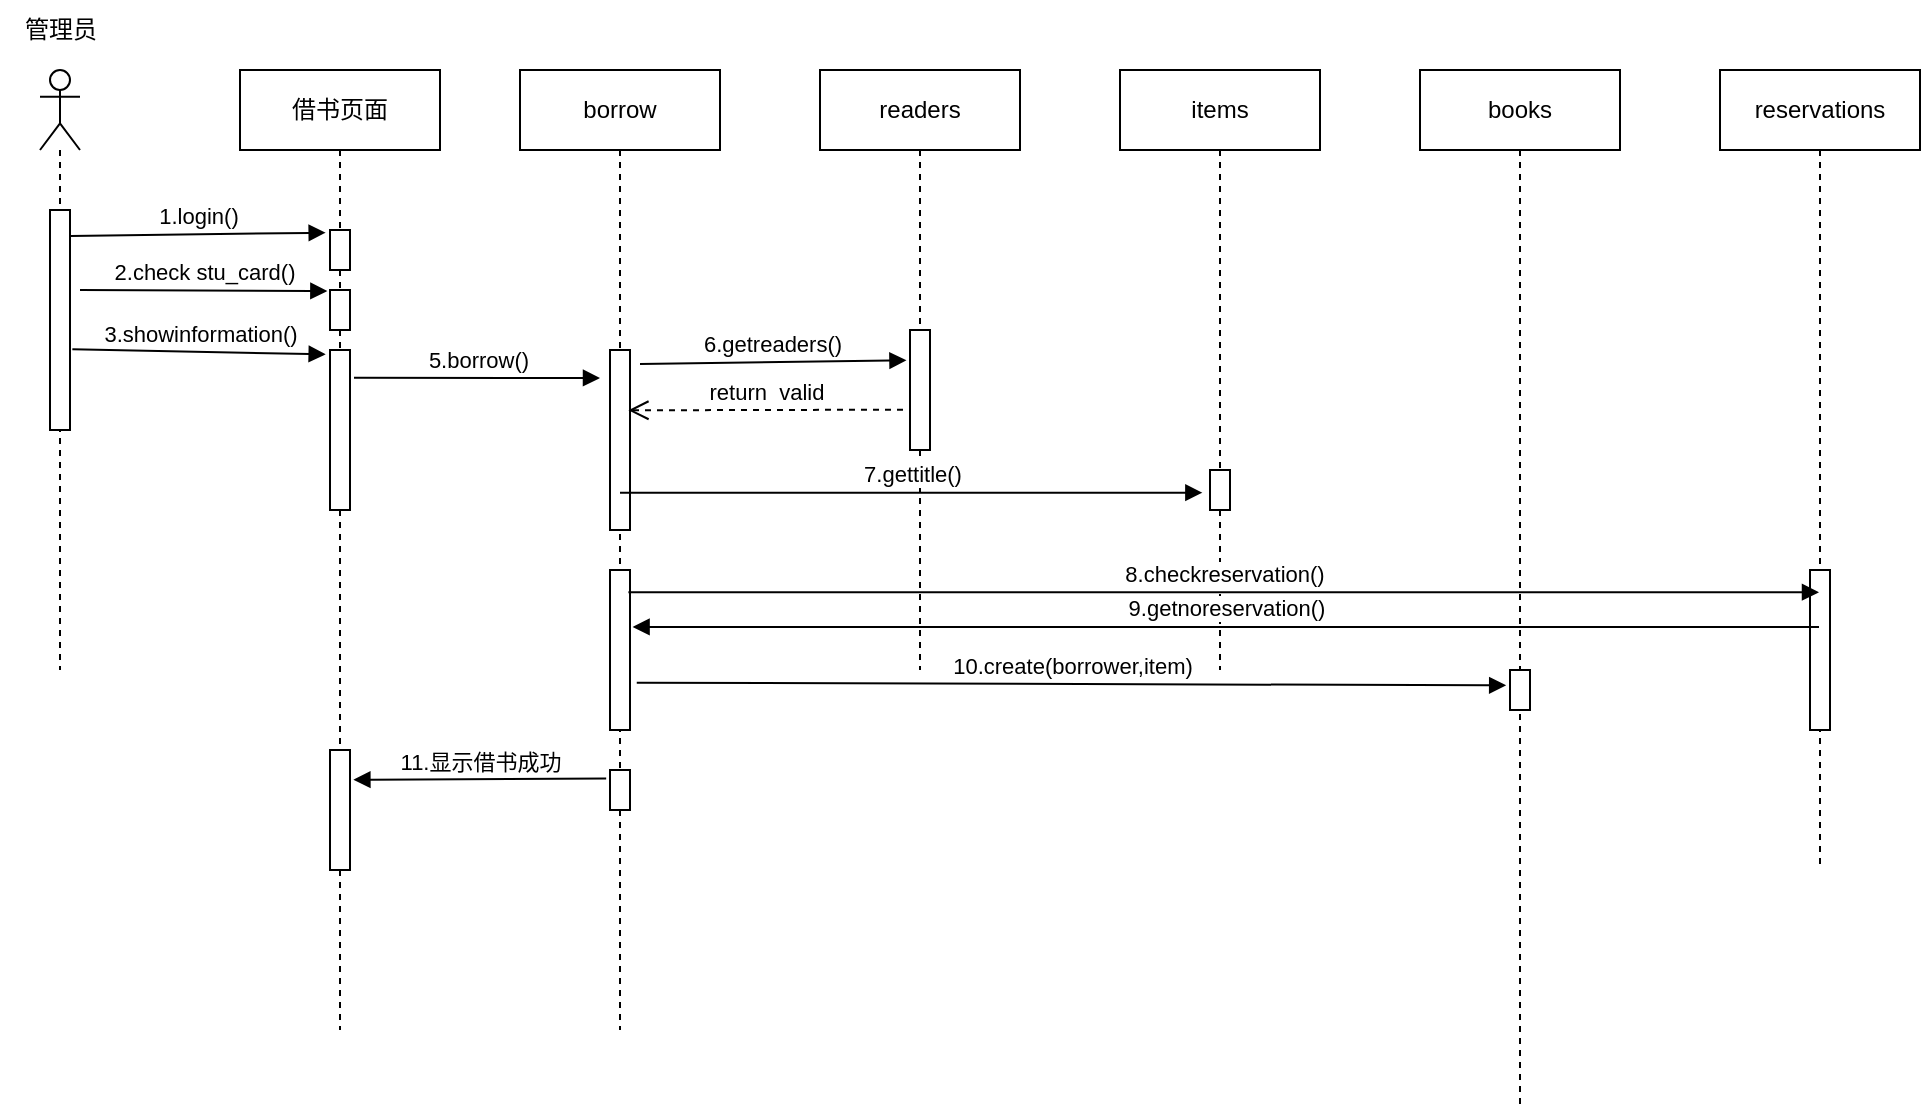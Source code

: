 <mxfile>
    <diagram id="A1ZIUuUgZVFqhdgiBmW8" name="第 1 页">
        <mxGraphModel dx="664" dy="309" grid="1" gridSize="10" guides="1" tooltips="1" connect="1" arrows="1" fold="1" page="1" pageScale="1" pageWidth="827" pageHeight="1169" math="0" shadow="0">
            <root>
                <mxCell id="0"/>
                <mxCell id="1" parent="0"/>
                <mxCell id="4" value="" style="shape=umlLifeline;participant=umlActor;perimeter=lifelinePerimeter;whiteSpace=wrap;html=1;container=1;collapsible=0;recursiveResize=0;verticalAlign=top;spacingTop=36;outlineConnect=0;" vertex="1" parent="1">
                    <mxGeometry x="100" y="70" width="20" height="300" as="geometry"/>
                </mxCell>
                <mxCell id="5" value="" style="html=1;points=[];perimeter=orthogonalPerimeter;" vertex="1" parent="4">
                    <mxGeometry x="5" y="70" width="10" height="110" as="geometry"/>
                </mxCell>
                <mxCell id="6" value="借书页面" style="shape=umlLifeline;perimeter=lifelinePerimeter;whiteSpace=wrap;html=1;container=1;collapsible=0;recursiveResize=0;outlineConnect=0;" vertex="1" parent="1">
                    <mxGeometry x="200" y="70" width="100" height="480" as="geometry"/>
                </mxCell>
                <mxCell id="12" value="" style="html=1;points=[];perimeter=orthogonalPerimeter;" vertex="1" parent="6">
                    <mxGeometry x="45" y="80" width="10" height="20" as="geometry"/>
                </mxCell>
                <mxCell id="14" value="" style="html=1;points=[];perimeter=orthogonalPerimeter;" vertex="1" parent="6">
                    <mxGeometry x="45" y="110" width="10" height="20" as="geometry"/>
                </mxCell>
                <mxCell id="16" value="" style="html=1;points=[];perimeter=orthogonalPerimeter;" vertex="1" parent="6">
                    <mxGeometry x="45" y="140" width="10" height="80" as="geometry"/>
                </mxCell>
                <mxCell id="34" value="" style="html=1;points=[];perimeter=orthogonalPerimeter;" vertex="1" parent="6">
                    <mxGeometry x="45" y="340" width="10" height="60" as="geometry"/>
                </mxCell>
                <mxCell id="7" value="borrow" style="shape=umlLifeline;perimeter=lifelinePerimeter;whiteSpace=wrap;html=1;container=1;collapsible=0;recursiveResize=0;outlineConnect=0;" vertex="1" parent="1">
                    <mxGeometry x="340" y="70" width="100" height="480" as="geometry"/>
                </mxCell>
                <mxCell id="19" value="" style="html=1;points=[];perimeter=orthogonalPerimeter;" vertex="1" parent="7">
                    <mxGeometry x="45" y="140" width="10" height="90" as="geometry"/>
                </mxCell>
                <mxCell id="26" value="" style="html=1;points=[];perimeter=orthogonalPerimeter;" vertex="1" parent="7">
                    <mxGeometry x="45" y="250" width="10" height="80" as="geometry"/>
                </mxCell>
                <mxCell id="33" value="" style="html=1;points=[];perimeter=orthogonalPerimeter;" vertex="1" parent="7">
                    <mxGeometry x="45" y="350" width="10" height="20" as="geometry"/>
                </mxCell>
                <mxCell id="8" value="readers" style="shape=umlLifeline;perimeter=lifelinePerimeter;whiteSpace=wrap;html=1;container=1;collapsible=0;recursiveResize=0;outlineConnect=0;" vertex="1" parent="1">
                    <mxGeometry x="490" y="70" width="100" height="300" as="geometry"/>
                </mxCell>
                <mxCell id="21" value="" style="html=1;points=[];perimeter=orthogonalPerimeter;" vertex="1" parent="8">
                    <mxGeometry x="45" y="130" width="10" height="60" as="geometry"/>
                </mxCell>
                <mxCell id="9" value="items" style="shape=umlLifeline;perimeter=lifelinePerimeter;whiteSpace=wrap;html=1;container=1;collapsible=0;recursiveResize=0;outlineConnect=0;" vertex="1" parent="1">
                    <mxGeometry x="640" y="70" width="100" height="300" as="geometry"/>
                </mxCell>
                <mxCell id="24" value="" style="html=1;points=[];perimeter=orthogonalPerimeter;" vertex="1" parent="9">
                    <mxGeometry x="45" y="200" width="10" height="20" as="geometry"/>
                </mxCell>
                <mxCell id="10" value="books" style="shape=umlLifeline;perimeter=lifelinePerimeter;whiteSpace=wrap;html=1;container=1;collapsible=0;recursiveResize=0;outlineConnect=0;" vertex="1" parent="1">
                    <mxGeometry x="790" y="70" width="100" height="520" as="geometry"/>
                </mxCell>
                <mxCell id="31" value="" style="html=1;points=[];perimeter=orthogonalPerimeter;" vertex="1" parent="10">
                    <mxGeometry x="45" y="300" width="10" height="20" as="geometry"/>
                </mxCell>
                <mxCell id="11" value="reservations" style="shape=umlLifeline;perimeter=lifelinePerimeter;whiteSpace=wrap;html=1;container=1;collapsible=0;recursiveResize=0;outlineConnect=0;" vertex="1" parent="1">
                    <mxGeometry x="940" y="70" width="100" height="400" as="geometry"/>
                </mxCell>
                <mxCell id="28" value="" style="html=1;points=[];perimeter=orthogonalPerimeter;" vertex="1" parent="11">
                    <mxGeometry x="45" y="250" width="10" height="80" as="geometry"/>
                </mxCell>
                <mxCell id="13" value="1.login()" style="html=1;verticalAlign=bottom;endArrow=block;entryX=-0.216;entryY=0.067;entryDx=0;entryDy=0;entryPerimeter=0;exitX=1.034;exitY=0.118;exitDx=0;exitDy=0;exitPerimeter=0;" edge="1" parent="1" source="5" target="12">
                    <mxGeometry width="80" relative="1" as="geometry">
                        <mxPoint x="120" y="150" as="sourcePoint"/>
                        <mxPoint x="240" y="150" as="targetPoint"/>
                    </mxGeometry>
                </mxCell>
                <mxCell id="15" value="2.check stu_card()" style="html=1;verticalAlign=bottom;endArrow=block;entryX=-0.132;entryY=0.026;entryDx=0;entryDy=0;entryPerimeter=0;" edge="1" parent="1" target="14">
                    <mxGeometry width="80" relative="1" as="geometry">
                        <mxPoint x="120" y="180" as="sourcePoint"/>
                        <mxPoint x="220" y="180" as="targetPoint"/>
                    </mxGeometry>
                </mxCell>
                <mxCell id="17" value="3.showinformation()" style="html=1;verticalAlign=bottom;endArrow=block;entryX=-0.216;entryY=0.027;entryDx=0;entryDy=0;entryPerimeter=0;exitX=1.118;exitY=0.633;exitDx=0;exitDy=0;exitPerimeter=0;" edge="1" parent="1" source="5" target="16">
                    <mxGeometry width="80" relative="1" as="geometry">
                        <mxPoint x="130" y="210" as="sourcePoint"/>
                        <mxPoint x="210" y="210" as="targetPoint"/>
                    </mxGeometry>
                </mxCell>
                <mxCell id="18" value="管理员" style="text;html=1;align=center;verticalAlign=middle;resizable=0;points=[];autosize=1;strokeColor=none;fillColor=none;" vertex="1" parent="1">
                    <mxGeometry x="80" y="35" width="60" height="30" as="geometry"/>
                </mxCell>
                <mxCell id="20" value="5.borrow()" style="html=1;verticalAlign=bottom;endArrow=block;exitX=1.201;exitY=0.173;exitDx=0;exitDy=0;exitPerimeter=0;" edge="1" parent="1" source="16">
                    <mxGeometry width="80" relative="1" as="geometry">
                        <mxPoint x="260" y="230" as="sourcePoint"/>
                        <mxPoint x="380" y="224" as="targetPoint"/>
                    </mxGeometry>
                </mxCell>
                <mxCell id="22" value="6.getreaders()" style="html=1;verticalAlign=bottom;endArrow=block;entryX=-0.177;entryY=0.253;entryDx=0;entryDy=0;entryPerimeter=0;" edge="1" parent="1" target="21">
                    <mxGeometry width="80" relative="1" as="geometry">
                        <mxPoint x="400" y="217" as="sourcePoint"/>
                        <mxPoint x="500" y="230" as="targetPoint"/>
                    </mxGeometry>
                </mxCell>
                <mxCell id="23" value="return&amp;nbsp; valid" style="html=1;verticalAlign=bottom;endArrow=open;dashed=1;endSize=8;exitX=-0.35;exitY=0.664;exitDx=0;exitDy=0;exitPerimeter=0;entryX=0.92;entryY=0.335;entryDx=0;entryDy=0;entryPerimeter=0;" edge="1" parent="1" source="21" target="19">
                    <mxGeometry relative="1" as="geometry">
                        <mxPoint x="530" y="270" as="sourcePoint"/>
                        <mxPoint x="400" y="240" as="targetPoint"/>
                        <Array as="points">
                            <mxPoint x="460" y="240"/>
                        </Array>
                    </mxGeometry>
                </mxCell>
                <mxCell id="25" value="7.gettitle()" style="html=1;verticalAlign=bottom;endArrow=block;entryX=-0.382;entryY=0.567;entryDx=0;entryDy=0;entryPerimeter=0;" edge="1" parent="1" source="7" target="24">
                    <mxGeometry width="80" relative="1" as="geometry">
                        <mxPoint x="480" y="300" as="sourcePoint"/>
                        <mxPoint x="560" y="300" as="targetPoint"/>
                    </mxGeometry>
                </mxCell>
                <mxCell id="29" value="8.checkreservation()" style="html=1;verticalAlign=bottom;endArrow=block;exitX=0.92;exitY=0.139;exitDx=0;exitDy=0;exitPerimeter=0;" edge="1" parent="1" source="26" target="11">
                    <mxGeometry width="80" relative="1" as="geometry">
                        <mxPoint x="440" y="320" as="sourcePoint"/>
                        <mxPoint x="520" y="320" as="targetPoint"/>
                    </mxGeometry>
                </mxCell>
                <mxCell id="30" value="9.getnoreservation()" style="html=1;verticalAlign=bottom;endArrow=block;entryX=1.129;entryY=0.356;entryDx=0;entryDy=0;entryPerimeter=0;" edge="1" parent="1" source="11" target="26">
                    <mxGeometry width="80" relative="1" as="geometry">
                        <mxPoint x="860" y="390" as="sourcePoint"/>
                        <mxPoint x="580" y="390" as="targetPoint"/>
                    </mxGeometry>
                </mxCell>
                <mxCell id="32" value="10.create(borrower,item)" style="html=1;verticalAlign=bottom;endArrow=block;exitX=1.337;exitY=0.704;exitDx=0;exitDy=0;exitPerimeter=0;entryX=-0.191;entryY=0.384;entryDx=0;entryDy=0;entryPerimeter=0;" edge="1" parent="1" source="26" target="31">
                    <mxGeometry width="80" relative="1" as="geometry">
                        <mxPoint x="450" y="430" as="sourcePoint"/>
                        <mxPoint x="530" y="430" as="targetPoint"/>
                    </mxGeometry>
                </mxCell>
                <mxCell id="35" value="11.显示借书成功" style="html=1;verticalAlign=bottom;endArrow=block;entryX=1.17;entryY=0.248;entryDx=0;entryDy=0;entryPerimeter=0;exitX=-0.191;exitY=0.21;exitDx=0;exitDy=0;exitPerimeter=0;" edge="1" parent="1" source="33" target="34">
                    <mxGeometry width="80" relative="1" as="geometry">
                        <mxPoint x="280" y="370" as="sourcePoint"/>
                        <mxPoint x="360" y="370" as="targetPoint"/>
                    </mxGeometry>
                </mxCell>
            </root>
        </mxGraphModel>
    </diagram>
</mxfile>